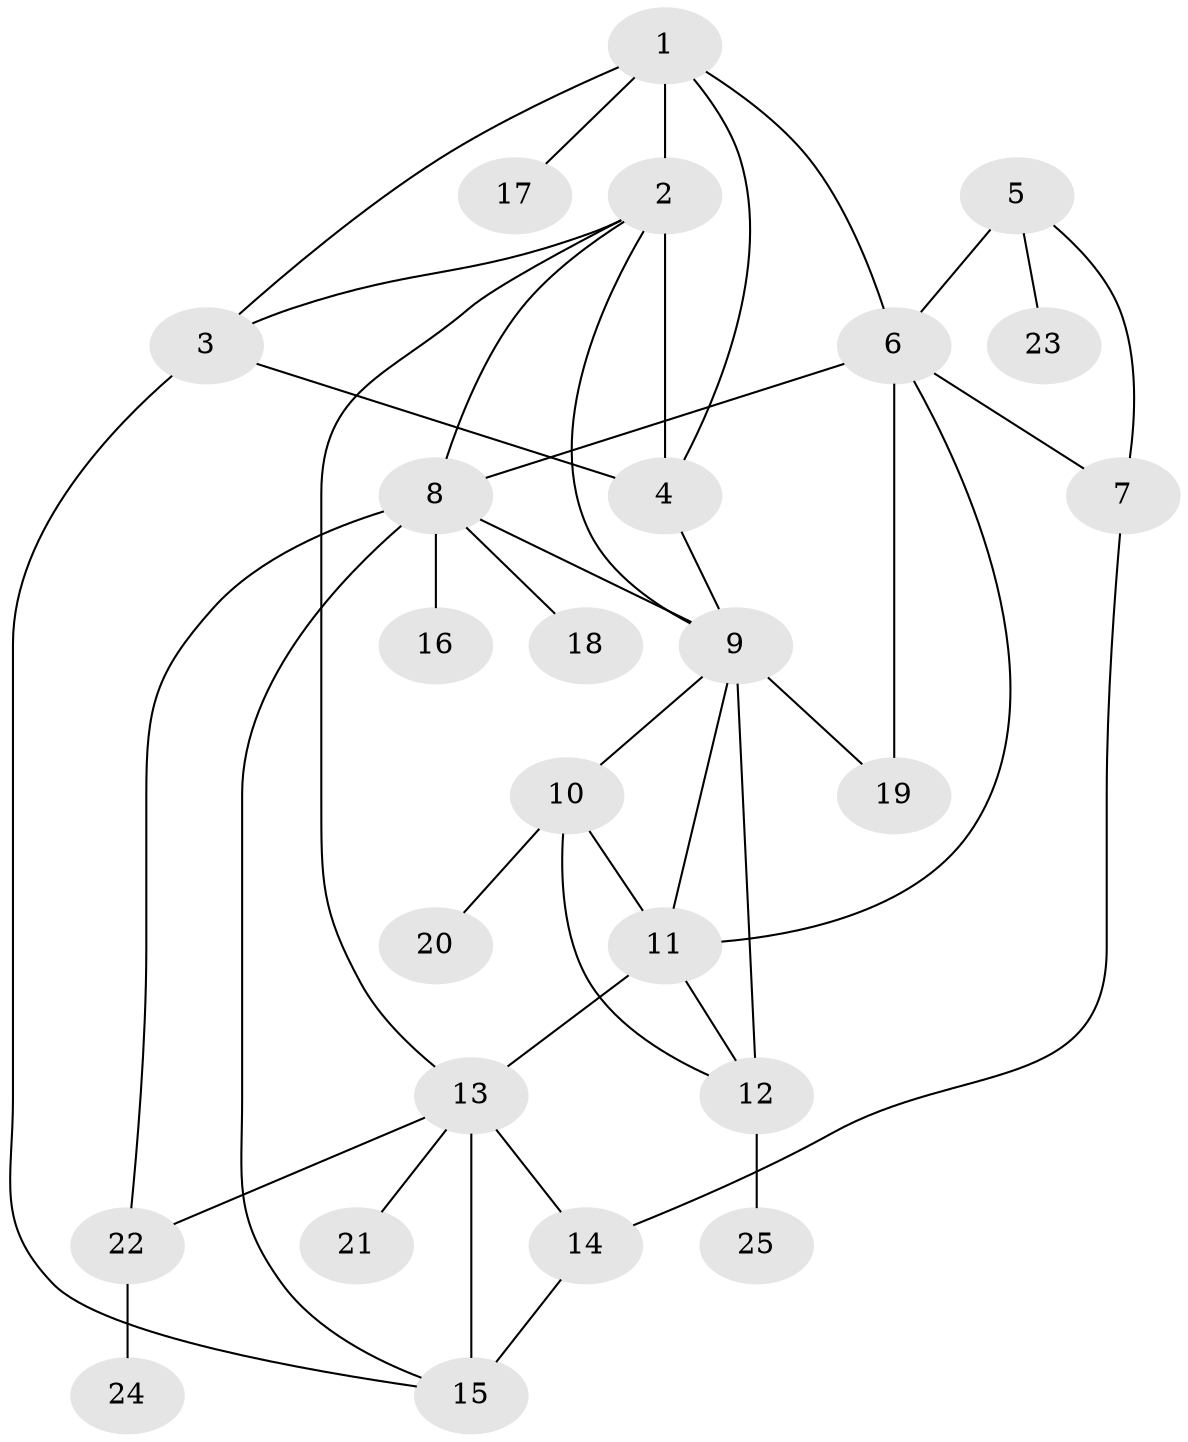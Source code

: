 // original degree distribution, {7: 0.04878048780487805, 4: 0.024390243902439025, 5: 0.06097560975609756, 10: 0.012195121951219513, 8: 0.024390243902439025, 6: 0.07317073170731707, 9: 0.012195121951219513, 3: 0.04878048780487805, 1: 0.5365853658536586, 2: 0.15853658536585366}
// Generated by graph-tools (version 1.1) at 2025/52/03/04/25 22:52:38]
// undirected, 25 vertices, 42 edges
graph export_dot {
  node [color=gray90,style=filled];
  1;
  2;
  3;
  4;
  5;
  6;
  7;
  8;
  9;
  10;
  11;
  12;
  13;
  14;
  15;
  16;
  17;
  18;
  19;
  20;
  21;
  22;
  23;
  24;
  25;
  1 -- 2 [weight=1.0];
  1 -- 3 [weight=1.0];
  1 -- 4 [weight=1.0];
  1 -- 6 [weight=1.0];
  1 -- 17 [weight=1.0];
  2 -- 3 [weight=1.0];
  2 -- 4 [weight=6.0];
  2 -- 8 [weight=1.0];
  2 -- 9 [weight=1.0];
  2 -- 13 [weight=1.0];
  3 -- 4 [weight=1.0];
  3 -- 15 [weight=1.0];
  4 -- 9 [weight=1.0];
  5 -- 6 [weight=2.0];
  5 -- 7 [weight=1.0];
  5 -- 23 [weight=1.0];
  6 -- 7 [weight=2.0];
  6 -- 8 [weight=2.0];
  6 -- 11 [weight=1.0];
  6 -- 19 [weight=1.0];
  7 -- 14 [weight=1.0];
  8 -- 9 [weight=1.0];
  8 -- 15 [weight=1.0];
  8 -- 16 [weight=1.0];
  8 -- 18 [weight=1.0];
  8 -- 22 [weight=1.0];
  9 -- 10 [weight=1.0];
  9 -- 11 [weight=1.0];
  9 -- 12 [weight=2.0];
  9 -- 19 [weight=1.0];
  10 -- 11 [weight=1.0];
  10 -- 12 [weight=1.0];
  10 -- 20 [weight=1.0];
  11 -- 12 [weight=1.0];
  11 -- 13 [weight=1.0];
  12 -- 25 [weight=1.0];
  13 -- 14 [weight=2.0];
  13 -- 15 [weight=2.0];
  13 -- 21 [weight=1.0];
  13 -- 22 [weight=1.0];
  14 -- 15 [weight=1.0];
  22 -- 24 [weight=1.0];
}
